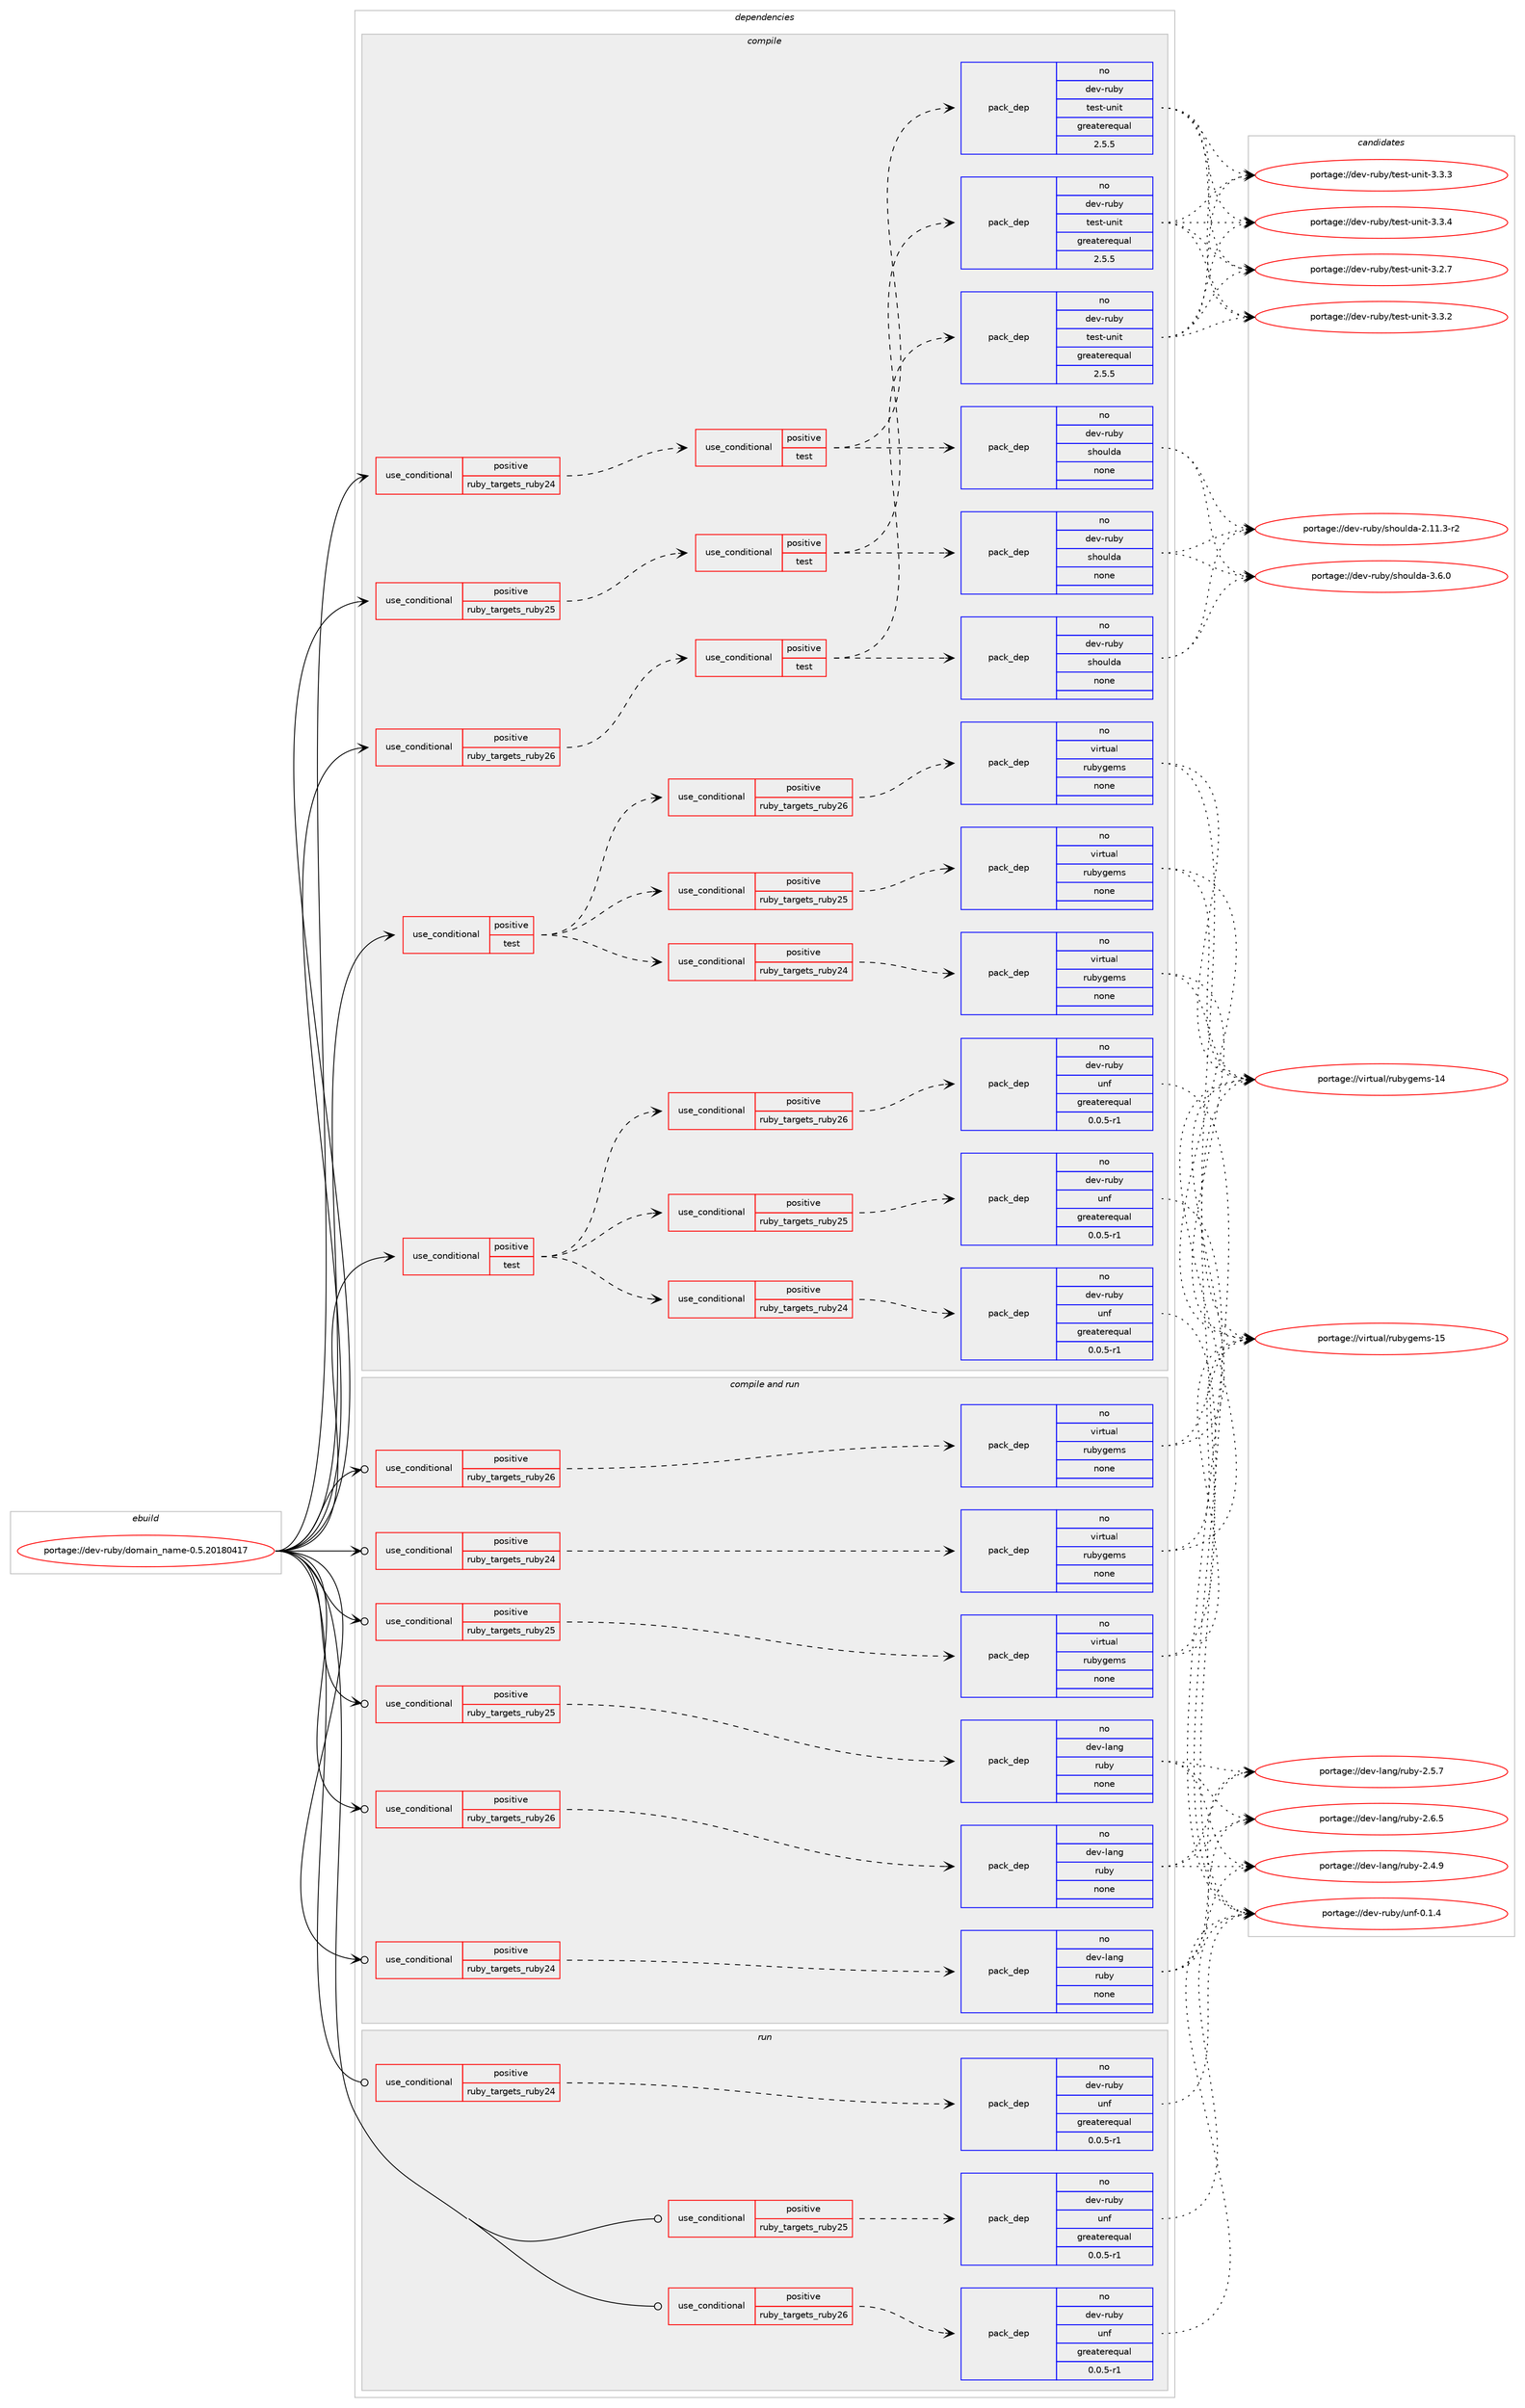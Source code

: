 digraph prolog {

# *************
# Graph options
# *************

newrank=true;
concentrate=true;
compound=true;
graph [rankdir=LR,fontname=Helvetica,fontsize=10,ranksep=1.5];#, ranksep=2.5, nodesep=0.2];
edge  [arrowhead=vee];
node  [fontname=Helvetica,fontsize=10];

# **********
# The ebuild
# **********

subgraph cluster_leftcol {
color=gray;
rank=same;
label=<<i>ebuild</i>>;
id [label="portage://dev-ruby/domain_name-0.5.20180417", color=red, width=4, href="../dev-ruby/domain_name-0.5.20180417.svg"];
}

# ****************
# The dependencies
# ****************

subgraph cluster_midcol {
color=gray;
label=<<i>dependencies</i>>;
subgraph cluster_compile {
fillcolor="#eeeeee";
style=filled;
label=<<i>compile</i>>;
subgraph cond50911 {
dependency218595 [label=<<TABLE BORDER="0" CELLBORDER="1" CELLSPACING="0" CELLPADDING="4"><TR><TD ROWSPAN="3" CELLPADDING="10">use_conditional</TD></TR><TR><TD>positive</TD></TR><TR><TD>ruby_targets_ruby24</TD></TR></TABLE>>, shape=none, color=red];
subgraph cond50912 {
dependency218596 [label=<<TABLE BORDER="0" CELLBORDER="1" CELLSPACING="0" CELLPADDING="4"><TR><TD ROWSPAN="3" CELLPADDING="10">use_conditional</TD></TR><TR><TD>positive</TD></TR><TR><TD>test</TD></TR></TABLE>>, shape=none, color=red];
subgraph pack164205 {
dependency218597 [label=<<TABLE BORDER="0" CELLBORDER="1" CELLSPACING="0" CELLPADDING="4" WIDTH="220"><TR><TD ROWSPAN="6" CELLPADDING="30">pack_dep</TD></TR><TR><TD WIDTH="110">no</TD></TR><TR><TD>dev-ruby</TD></TR><TR><TD>test-unit</TD></TR><TR><TD>greaterequal</TD></TR><TR><TD>2.5.5</TD></TR></TABLE>>, shape=none, color=blue];
}
dependency218596:e -> dependency218597:w [weight=20,style="dashed",arrowhead="vee"];
subgraph pack164206 {
dependency218598 [label=<<TABLE BORDER="0" CELLBORDER="1" CELLSPACING="0" CELLPADDING="4" WIDTH="220"><TR><TD ROWSPAN="6" CELLPADDING="30">pack_dep</TD></TR><TR><TD WIDTH="110">no</TD></TR><TR><TD>dev-ruby</TD></TR><TR><TD>shoulda</TD></TR><TR><TD>none</TD></TR><TR><TD></TD></TR></TABLE>>, shape=none, color=blue];
}
dependency218596:e -> dependency218598:w [weight=20,style="dashed",arrowhead="vee"];
}
dependency218595:e -> dependency218596:w [weight=20,style="dashed",arrowhead="vee"];
}
id:e -> dependency218595:w [weight=20,style="solid",arrowhead="vee"];
subgraph cond50913 {
dependency218599 [label=<<TABLE BORDER="0" CELLBORDER="1" CELLSPACING="0" CELLPADDING="4"><TR><TD ROWSPAN="3" CELLPADDING="10">use_conditional</TD></TR><TR><TD>positive</TD></TR><TR><TD>ruby_targets_ruby25</TD></TR></TABLE>>, shape=none, color=red];
subgraph cond50914 {
dependency218600 [label=<<TABLE BORDER="0" CELLBORDER="1" CELLSPACING="0" CELLPADDING="4"><TR><TD ROWSPAN="3" CELLPADDING="10">use_conditional</TD></TR><TR><TD>positive</TD></TR><TR><TD>test</TD></TR></TABLE>>, shape=none, color=red];
subgraph pack164207 {
dependency218601 [label=<<TABLE BORDER="0" CELLBORDER="1" CELLSPACING="0" CELLPADDING="4" WIDTH="220"><TR><TD ROWSPAN="6" CELLPADDING="30">pack_dep</TD></TR><TR><TD WIDTH="110">no</TD></TR><TR><TD>dev-ruby</TD></TR><TR><TD>test-unit</TD></TR><TR><TD>greaterequal</TD></TR><TR><TD>2.5.5</TD></TR></TABLE>>, shape=none, color=blue];
}
dependency218600:e -> dependency218601:w [weight=20,style="dashed",arrowhead="vee"];
subgraph pack164208 {
dependency218602 [label=<<TABLE BORDER="0" CELLBORDER="1" CELLSPACING="0" CELLPADDING="4" WIDTH="220"><TR><TD ROWSPAN="6" CELLPADDING="30">pack_dep</TD></TR><TR><TD WIDTH="110">no</TD></TR><TR><TD>dev-ruby</TD></TR><TR><TD>shoulda</TD></TR><TR><TD>none</TD></TR><TR><TD></TD></TR></TABLE>>, shape=none, color=blue];
}
dependency218600:e -> dependency218602:w [weight=20,style="dashed",arrowhead="vee"];
}
dependency218599:e -> dependency218600:w [weight=20,style="dashed",arrowhead="vee"];
}
id:e -> dependency218599:w [weight=20,style="solid",arrowhead="vee"];
subgraph cond50915 {
dependency218603 [label=<<TABLE BORDER="0" CELLBORDER="1" CELLSPACING="0" CELLPADDING="4"><TR><TD ROWSPAN="3" CELLPADDING="10">use_conditional</TD></TR><TR><TD>positive</TD></TR><TR><TD>ruby_targets_ruby26</TD></TR></TABLE>>, shape=none, color=red];
subgraph cond50916 {
dependency218604 [label=<<TABLE BORDER="0" CELLBORDER="1" CELLSPACING="0" CELLPADDING="4"><TR><TD ROWSPAN="3" CELLPADDING="10">use_conditional</TD></TR><TR><TD>positive</TD></TR><TR><TD>test</TD></TR></TABLE>>, shape=none, color=red];
subgraph pack164209 {
dependency218605 [label=<<TABLE BORDER="0" CELLBORDER="1" CELLSPACING="0" CELLPADDING="4" WIDTH="220"><TR><TD ROWSPAN="6" CELLPADDING="30">pack_dep</TD></TR><TR><TD WIDTH="110">no</TD></TR><TR><TD>dev-ruby</TD></TR><TR><TD>test-unit</TD></TR><TR><TD>greaterequal</TD></TR><TR><TD>2.5.5</TD></TR></TABLE>>, shape=none, color=blue];
}
dependency218604:e -> dependency218605:w [weight=20,style="dashed",arrowhead="vee"];
subgraph pack164210 {
dependency218606 [label=<<TABLE BORDER="0" CELLBORDER="1" CELLSPACING="0" CELLPADDING="4" WIDTH="220"><TR><TD ROWSPAN="6" CELLPADDING="30">pack_dep</TD></TR><TR><TD WIDTH="110">no</TD></TR><TR><TD>dev-ruby</TD></TR><TR><TD>shoulda</TD></TR><TR><TD>none</TD></TR><TR><TD></TD></TR></TABLE>>, shape=none, color=blue];
}
dependency218604:e -> dependency218606:w [weight=20,style="dashed",arrowhead="vee"];
}
dependency218603:e -> dependency218604:w [weight=20,style="dashed",arrowhead="vee"];
}
id:e -> dependency218603:w [weight=20,style="solid",arrowhead="vee"];
subgraph cond50917 {
dependency218607 [label=<<TABLE BORDER="0" CELLBORDER="1" CELLSPACING="0" CELLPADDING="4"><TR><TD ROWSPAN="3" CELLPADDING="10">use_conditional</TD></TR><TR><TD>positive</TD></TR><TR><TD>test</TD></TR></TABLE>>, shape=none, color=red];
subgraph cond50918 {
dependency218608 [label=<<TABLE BORDER="0" CELLBORDER="1" CELLSPACING="0" CELLPADDING="4"><TR><TD ROWSPAN="3" CELLPADDING="10">use_conditional</TD></TR><TR><TD>positive</TD></TR><TR><TD>ruby_targets_ruby24</TD></TR></TABLE>>, shape=none, color=red];
subgraph pack164211 {
dependency218609 [label=<<TABLE BORDER="0" CELLBORDER="1" CELLSPACING="0" CELLPADDING="4" WIDTH="220"><TR><TD ROWSPAN="6" CELLPADDING="30">pack_dep</TD></TR><TR><TD WIDTH="110">no</TD></TR><TR><TD>dev-ruby</TD></TR><TR><TD>unf</TD></TR><TR><TD>greaterequal</TD></TR><TR><TD>0.0.5-r1</TD></TR></TABLE>>, shape=none, color=blue];
}
dependency218608:e -> dependency218609:w [weight=20,style="dashed",arrowhead="vee"];
}
dependency218607:e -> dependency218608:w [weight=20,style="dashed",arrowhead="vee"];
subgraph cond50919 {
dependency218610 [label=<<TABLE BORDER="0" CELLBORDER="1" CELLSPACING="0" CELLPADDING="4"><TR><TD ROWSPAN="3" CELLPADDING="10">use_conditional</TD></TR><TR><TD>positive</TD></TR><TR><TD>ruby_targets_ruby25</TD></TR></TABLE>>, shape=none, color=red];
subgraph pack164212 {
dependency218611 [label=<<TABLE BORDER="0" CELLBORDER="1" CELLSPACING="0" CELLPADDING="4" WIDTH="220"><TR><TD ROWSPAN="6" CELLPADDING="30">pack_dep</TD></TR><TR><TD WIDTH="110">no</TD></TR><TR><TD>dev-ruby</TD></TR><TR><TD>unf</TD></TR><TR><TD>greaterequal</TD></TR><TR><TD>0.0.5-r1</TD></TR></TABLE>>, shape=none, color=blue];
}
dependency218610:e -> dependency218611:w [weight=20,style="dashed",arrowhead="vee"];
}
dependency218607:e -> dependency218610:w [weight=20,style="dashed",arrowhead="vee"];
subgraph cond50920 {
dependency218612 [label=<<TABLE BORDER="0" CELLBORDER="1" CELLSPACING="0" CELLPADDING="4"><TR><TD ROWSPAN="3" CELLPADDING="10">use_conditional</TD></TR><TR><TD>positive</TD></TR><TR><TD>ruby_targets_ruby26</TD></TR></TABLE>>, shape=none, color=red];
subgraph pack164213 {
dependency218613 [label=<<TABLE BORDER="0" CELLBORDER="1" CELLSPACING="0" CELLPADDING="4" WIDTH="220"><TR><TD ROWSPAN="6" CELLPADDING="30">pack_dep</TD></TR><TR><TD WIDTH="110">no</TD></TR><TR><TD>dev-ruby</TD></TR><TR><TD>unf</TD></TR><TR><TD>greaterequal</TD></TR><TR><TD>0.0.5-r1</TD></TR></TABLE>>, shape=none, color=blue];
}
dependency218612:e -> dependency218613:w [weight=20,style="dashed",arrowhead="vee"];
}
dependency218607:e -> dependency218612:w [weight=20,style="dashed",arrowhead="vee"];
}
id:e -> dependency218607:w [weight=20,style="solid",arrowhead="vee"];
subgraph cond50921 {
dependency218614 [label=<<TABLE BORDER="0" CELLBORDER="1" CELLSPACING="0" CELLPADDING="4"><TR><TD ROWSPAN="3" CELLPADDING="10">use_conditional</TD></TR><TR><TD>positive</TD></TR><TR><TD>test</TD></TR></TABLE>>, shape=none, color=red];
subgraph cond50922 {
dependency218615 [label=<<TABLE BORDER="0" CELLBORDER="1" CELLSPACING="0" CELLPADDING="4"><TR><TD ROWSPAN="3" CELLPADDING="10">use_conditional</TD></TR><TR><TD>positive</TD></TR><TR><TD>ruby_targets_ruby24</TD></TR></TABLE>>, shape=none, color=red];
subgraph pack164214 {
dependency218616 [label=<<TABLE BORDER="0" CELLBORDER="1" CELLSPACING="0" CELLPADDING="4" WIDTH="220"><TR><TD ROWSPAN="6" CELLPADDING="30">pack_dep</TD></TR><TR><TD WIDTH="110">no</TD></TR><TR><TD>virtual</TD></TR><TR><TD>rubygems</TD></TR><TR><TD>none</TD></TR><TR><TD></TD></TR></TABLE>>, shape=none, color=blue];
}
dependency218615:e -> dependency218616:w [weight=20,style="dashed",arrowhead="vee"];
}
dependency218614:e -> dependency218615:w [weight=20,style="dashed",arrowhead="vee"];
subgraph cond50923 {
dependency218617 [label=<<TABLE BORDER="0" CELLBORDER="1" CELLSPACING="0" CELLPADDING="4"><TR><TD ROWSPAN="3" CELLPADDING="10">use_conditional</TD></TR><TR><TD>positive</TD></TR><TR><TD>ruby_targets_ruby25</TD></TR></TABLE>>, shape=none, color=red];
subgraph pack164215 {
dependency218618 [label=<<TABLE BORDER="0" CELLBORDER="1" CELLSPACING="0" CELLPADDING="4" WIDTH="220"><TR><TD ROWSPAN="6" CELLPADDING="30">pack_dep</TD></TR><TR><TD WIDTH="110">no</TD></TR><TR><TD>virtual</TD></TR><TR><TD>rubygems</TD></TR><TR><TD>none</TD></TR><TR><TD></TD></TR></TABLE>>, shape=none, color=blue];
}
dependency218617:e -> dependency218618:w [weight=20,style="dashed",arrowhead="vee"];
}
dependency218614:e -> dependency218617:w [weight=20,style="dashed",arrowhead="vee"];
subgraph cond50924 {
dependency218619 [label=<<TABLE BORDER="0" CELLBORDER="1" CELLSPACING="0" CELLPADDING="4"><TR><TD ROWSPAN="3" CELLPADDING="10">use_conditional</TD></TR><TR><TD>positive</TD></TR><TR><TD>ruby_targets_ruby26</TD></TR></TABLE>>, shape=none, color=red];
subgraph pack164216 {
dependency218620 [label=<<TABLE BORDER="0" CELLBORDER="1" CELLSPACING="0" CELLPADDING="4" WIDTH="220"><TR><TD ROWSPAN="6" CELLPADDING="30">pack_dep</TD></TR><TR><TD WIDTH="110">no</TD></TR><TR><TD>virtual</TD></TR><TR><TD>rubygems</TD></TR><TR><TD>none</TD></TR><TR><TD></TD></TR></TABLE>>, shape=none, color=blue];
}
dependency218619:e -> dependency218620:w [weight=20,style="dashed",arrowhead="vee"];
}
dependency218614:e -> dependency218619:w [weight=20,style="dashed",arrowhead="vee"];
}
id:e -> dependency218614:w [weight=20,style="solid",arrowhead="vee"];
}
subgraph cluster_compileandrun {
fillcolor="#eeeeee";
style=filled;
label=<<i>compile and run</i>>;
subgraph cond50925 {
dependency218621 [label=<<TABLE BORDER="0" CELLBORDER="1" CELLSPACING="0" CELLPADDING="4"><TR><TD ROWSPAN="3" CELLPADDING="10">use_conditional</TD></TR><TR><TD>positive</TD></TR><TR><TD>ruby_targets_ruby24</TD></TR></TABLE>>, shape=none, color=red];
subgraph pack164217 {
dependency218622 [label=<<TABLE BORDER="0" CELLBORDER="1" CELLSPACING="0" CELLPADDING="4" WIDTH="220"><TR><TD ROWSPAN="6" CELLPADDING="30">pack_dep</TD></TR><TR><TD WIDTH="110">no</TD></TR><TR><TD>dev-lang</TD></TR><TR><TD>ruby</TD></TR><TR><TD>none</TD></TR><TR><TD></TD></TR></TABLE>>, shape=none, color=blue];
}
dependency218621:e -> dependency218622:w [weight=20,style="dashed",arrowhead="vee"];
}
id:e -> dependency218621:w [weight=20,style="solid",arrowhead="odotvee"];
subgraph cond50926 {
dependency218623 [label=<<TABLE BORDER="0" CELLBORDER="1" CELLSPACING="0" CELLPADDING="4"><TR><TD ROWSPAN="3" CELLPADDING="10">use_conditional</TD></TR><TR><TD>positive</TD></TR><TR><TD>ruby_targets_ruby24</TD></TR></TABLE>>, shape=none, color=red];
subgraph pack164218 {
dependency218624 [label=<<TABLE BORDER="0" CELLBORDER="1" CELLSPACING="0" CELLPADDING="4" WIDTH="220"><TR><TD ROWSPAN="6" CELLPADDING="30">pack_dep</TD></TR><TR><TD WIDTH="110">no</TD></TR><TR><TD>virtual</TD></TR><TR><TD>rubygems</TD></TR><TR><TD>none</TD></TR><TR><TD></TD></TR></TABLE>>, shape=none, color=blue];
}
dependency218623:e -> dependency218624:w [weight=20,style="dashed",arrowhead="vee"];
}
id:e -> dependency218623:w [weight=20,style="solid",arrowhead="odotvee"];
subgraph cond50927 {
dependency218625 [label=<<TABLE BORDER="0" CELLBORDER="1" CELLSPACING="0" CELLPADDING="4"><TR><TD ROWSPAN="3" CELLPADDING="10">use_conditional</TD></TR><TR><TD>positive</TD></TR><TR><TD>ruby_targets_ruby25</TD></TR></TABLE>>, shape=none, color=red];
subgraph pack164219 {
dependency218626 [label=<<TABLE BORDER="0" CELLBORDER="1" CELLSPACING="0" CELLPADDING="4" WIDTH="220"><TR><TD ROWSPAN="6" CELLPADDING="30">pack_dep</TD></TR><TR><TD WIDTH="110">no</TD></TR><TR><TD>dev-lang</TD></TR><TR><TD>ruby</TD></TR><TR><TD>none</TD></TR><TR><TD></TD></TR></TABLE>>, shape=none, color=blue];
}
dependency218625:e -> dependency218626:w [weight=20,style="dashed",arrowhead="vee"];
}
id:e -> dependency218625:w [weight=20,style="solid",arrowhead="odotvee"];
subgraph cond50928 {
dependency218627 [label=<<TABLE BORDER="0" CELLBORDER="1" CELLSPACING="0" CELLPADDING="4"><TR><TD ROWSPAN="3" CELLPADDING="10">use_conditional</TD></TR><TR><TD>positive</TD></TR><TR><TD>ruby_targets_ruby25</TD></TR></TABLE>>, shape=none, color=red];
subgraph pack164220 {
dependency218628 [label=<<TABLE BORDER="0" CELLBORDER="1" CELLSPACING="0" CELLPADDING="4" WIDTH="220"><TR><TD ROWSPAN="6" CELLPADDING="30">pack_dep</TD></TR><TR><TD WIDTH="110">no</TD></TR><TR><TD>virtual</TD></TR><TR><TD>rubygems</TD></TR><TR><TD>none</TD></TR><TR><TD></TD></TR></TABLE>>, shape=none, color=blue];
}
dependency218627:e -> dependency218628:w [weight=20,style="dashed",arrowhead="vee"];
}
id:e -> dependency218627:w [weight=20,style="solid",arrowhead="odotvee"];
subgraph cond50929 {
dependency218629 [label=<<TABLE BORDER="0" CELLBORDER="1" CELLSPACING="0" CELLPADDING="4"><TR><TD ROWSPAN="3" CELLPADDING="10">use_conditional</TD></TR><TR><TD>positive</TD></TR><TR><TD>ruby_targets_ruby26</TD></TR></TABLE>>, shape=none, color=red];
subgraph pack164221 {
dependency218630 [label=<<TABLE BORDER="0" CELLBORDER="1" CELLSPACING="0" CELLPADDING="4" WIDTH="220"><TR><TD ROWSPAN="6" CELLPADDING="30">pack_dep</TD></TR><TR><TD WIDTH="110">no</TD></TR><TR><TD>dev-lang</TD></TR><TR><TD>ruby</TD></TR><TR><TD>none</TD></TR><TR><TD></TD></TR></TABLE>>, shape=none, color=blue];
}
dependency218629:e -> dependency218630:w [weight=20,style="dashed",arrowhead="vee"];
}
id:e -> dependency218629:w [weight=20,style="solid",arrowhead="odotvee"];
subgraph cond50930 {
dependency218631 [label=<<TABLE BORDER="0" CELLBORDER="1" CELLSPACING="0" CELLPADDING="4"><TR><TD ROWSPAN="3" CELLPADDING="10">use_conditional</TD></TR><TR><TD>positive</TD></TR><TR><TD>ruby_targets_ruby26</TD></TR></TABLE>>, shape=none, color=red];
subgraph pack164222 {
dependency218632 [label=<<TABLE BORDER="0" CELLBORDER="1" CELLSPACING="0" CELLPADDING="4" WIDTH="220"><TR><TD ROWSPAN="6" CELLPADDING="30">pack_dep</TD></TR><TR><TD WIDTH="110">no</TD></TR><TR><TD>virtual</TD></TR><TR><TD>rubygems</TD></TR><TR><TD>none</TD></TR><TR><TD></TD></TR></TABLE>>, shape=none, color=blue];
}
dependency218631:e -> dependency218632:w [weight=20,style="dashed",arrowhead="vee"];
}
id:e -> dependency218631:w [weight=20,style="solid",arrowhead="odotvee"];
}
subgraph cluster_run {
fillcolor="#eeeeee";
style=filled;
label=<<i>run</i>>;
subgraph cond50931 {
dependency218633 [label=<<TABLE BORDER="0" CELLBORDER="1" CELLSPACING="0" CELLPADDING="4"><TR><TD ROWSPAN="3" CELLPADDING="10">use_conditional</TD></TR><TR><TD>positive</TD></TR><TR><TD>ruby_targets_ruby24</TD></TR></TABLE>>, shape=none, color=red];
subgraph pack164223 {
dependency218634 [label=<<TABLE BORDER="0" CELLBORDER="1" CELLSPACING="0" CELLPADDING="4" WIDTH="220"><TR><TD ROWSPAN="6" CELLPADDING="30">pack_dep</TD></TR><TR><TD WIDTH="110">no</TD></TR><TR><TD>dev-ruby</TD></TR><TR><TD>unf</TD></TR><TR><TD>greaterequal</TD></TR><TR><TD>0.0.5-r1</TD></TR></TABLE>>, shape=none, color=blue];
}
dependency218633:e -> dependency218634:w [weight=20,style="dashed",arrowhead="vee"];
}
id:e -> dependency218633:w [weight=20,style="solid",arrowhead="odot"];
subgraph cond50932 {
dependency218635 [label=<<TABLE BORDER="0" CELLBORDER="1" CELLSPACING="0" CELLPADDING="4"><TR><TD ROWSPAN="3" CELLPADDING="10">use_conditional</TD></TR><TR><TD>positive</TD></TR><TR><TD>ruby_targets_ruby25</TD></TR></TABLE>>, shape=none, color=red];
subgraph pack164224 {
dependency218636 [label=<<TABLE BORDER="0" CELLBORDER="1" CELLSPACING="0" CELLPADDING="4" WIDTH="220"><TR><TD ROWSPAN="6" CELLPADDING="30">pack_dep</TD></TR><TR><TD WIDTH="110">no</TD></TR><TR><TD>dev-ruby</TD></TR><TR><TD>unf</TD></TR><TR><TD>greaterequal</TD></TR><TR><TD>0.0.5-r1</TD></TR></TABLE>>, shape=none, color=blue];
}
dependency218635:e -> dependency218636:w [weight=20,style="dashed",arrowhead="vee"];
}
id:e -> dependency218635:w [weight=20,style="solid",arrowhead="odot"];
subgraph cond50933 {
dependency218637 [label=<<TABLE BORDER="0" CELLBORDER="1" CELLSPACING="0" CELLPADDING="4"><TR><TD ROWSPAN="3" CELLPADDING="10">use_conditional</TD></TR><TR><TD>positive</TD></TR><TR><TD>ruby_targets_ruby26</TD></TR></TABLE>>, shape=none, color=red];
subgraph pack164225 {
dependency218638 [label=<<TABLE BORDER="0" CELLBORDER="1" CELLSPACING="0" CELLPADDING="4" WIDTH="220"><TR><TD ROWSPAN="6" CELLPADDING="30">pack_dep</TD></TR><TR><TD WIDTH="110">no</TD></TR><TR><TD>dev-ruby</TD></TR><TR><TD>unf</TD></TR><TR><TD>greaterequal</TD></TR><TR><TD>0.0.5-r1</TD></TR></TABLE>>, shape=none, color=blue];
}
dependency218637:e -> dependency218638:w [weight=20,style="dashed",arrowhead="vee"];
}
id:e -> dependency218637:w [weight=20,style="solid",arrowhead="odot"];
}
}

# **************
# The candidates
# **************

subgraph cluster_choices {
rank=same;
color=gray;
label=<<i>candidates</i>>;

subgraph choice164205 {
color=black;
nodesep=1;
choiceportage10010111845114117981214711610111511645117110105116455146504655 [label="portage://dev-ruby/test-unit-3.2.7", color=red, width=4,href="../dev-ruby/test-unit-3.2.7.svg"];
choiceportage10010111845114117981214711610111511645117110105116455146514650 [label="portage://dev-ruby/test-unit-3.3.2", color=red, width=4,href="../dev-ruby/test-unit-3.3.2.svg"];
choiceportage10010111845114117981214711610111511645117110105116455146514651 [label="portage://dev-ruby/test-unit-3.3.3", color=red, width=4,href="../dev-ruby/test-unit-3.3.3.svg"];
choiceportage10010111845114117981214711610111511645117110105116455146514652 [label="portage://dev-ruby/test-unit-3.3.4", color=red, width=4,href="../dev-ruby/test-unit-3.3.4.svg"];
dependency218597:e -> choiceportage10010111845114117981214711610111511645117110105116455146504655:w [style=dotted,weight="100"];
dependency218597:e -> choiceportage10010111845114117981214711610111511645117110105116455146514650:w [style=dotted,weight="100"];
dependency218597:e -> choiceportage10010111845114117981214711610111511645117110105116455146514651:w [style=dotted,weight="100"];
dependency218597:e -> choiceportage10010111845114117981214711610111511645117110105116455146514652:w [style=dotted,weight="100"];
}
subgraph choice164206 {
color=black;
nodesep=1;
choiceportage10010111845114117981214711510411111710810097455046494946514511450 [label="portage://dev-ruby/shoulda-2.11.3-r2", color=red, width=4,href="../dev-ruby/shoulda-2.11.3-r2.svg"];
choiceportage10010111845114117981214711510411111710810097455146544648 [label="portage://dev-ruby/shoulda-3.6.0", color=red, width=4,href="../dev-ruby/shoulda-3.6.0.svg"];
dependency218598:e -> choiceportage10010111845114117981214711510411111710810097455046494946514511450:w [style=dotted,weight="100"];
dependency218598:e -> choiceportage10010111845114117981214711510411111710810097455146544648:w [style=dotted,weight="100"];
}
subgraph choice164207 {
color=black;
nodesep=1;
choiceportage10010111845114117981214711610111511645117110105116455146504655 [label="portage://dev-ruby/test-unit-3.2.7", color=red, width=4,href="../dev-ruby/test-unit-3.2.7.svg"];
choiceportage10010111845114117981214711610111511645117110105116455146514650 [label="portage://dev-ruby/test-unit-3.3.2", color=red, width=4,href="../dev-ruby/test-unit-3.3.2.svg"];
choiceportage10010111845114117981214711610111511645117110105116455146514651 [label="portage://dev-ruby/test-unit-3.3.3", color=red, width=4,href="../dev-ruby/test-unit-3.3.3.svg"];
choiceportage10010111845114117981214711610111511645117110105116455146514652 [label="portage://dev-ruby/test-unit-3.3.4", color=red, width=4,href="../dev-ruby/test-unit-3.3.4.svg"];
dependency218601:e -> choiceportage10010111845114117981214711610111511645117110105116455146504655:w [style=dotted,weight="100"];
dependency218601:e -> choiceportage10010111845114117981214711610111511645117110105116455146514650:w [style=dotted,weight="100"];
dependency218601:e -> choiceportage10010111845114117981214711610111511645117110105116455146514651:w [style=dotted,weight="100"];
dependency218601:e -> choiceportage10010111845114117981214711610111511645117110105116455146514652:w [style=dotted,weight="100"];
}
subgraph choice164208 {
color=black;
nodesep=1;
choiceportage10010111845114117981214711510411111710810097455046494946514511450 [label="portage://dev-ruby/shoulda-2.11.3-r2", color=red, width=4,href="../dev-ruby/shoulda-2.11.3-r2.svg"];
choiceportage10010111845114117981214711510411111710810097455146544648 [label="portage://dev-ruby/shoulda-3.6.0", color=red, width=4,href="../dev-ruby/shoulda-3.6.0.svg"];
dependency218602:e -> choiceportage10010111845114117981214711510411111710810097455046494946514511450:w [style=dotted,weight="100"];
dependency218602:e -> choiceportage10010111845114117981214711510411111710810097455146544648:w [style=dotted,weight="100"];
}
subgraph choice164209 {
color=black;
nodesep=1;
choiceportage10010111845114117981214711610111511645117110105116455146504655 [label="portage://dev-ruby/test-unit-3.2.7", color=red, width=4,href="../dev-ruby/test-unit-3.2.7.svg"];
choiceportage10010111845114117981214711610111511645117110105116455146514650 [label="portage://dev-ruby/test-unit-3.3.2", color=red, width=4,href="../dev-ruby/test-unit-3.3.2.svg"];
choiceportage10010111845114117981214711610111511645117110105116455146514651 [label="portage://dev-ruby/test-unit-3.3.3", color=red, width=4,href="../dev-ruby/test-unit-3.3.3.svg"];
choiceportage10010111845114117981214711610111511645117110105116455146514652 [label="portage://dev-ruby/test-unit-3.3.4", color=red, width=4,href="../dev-ruby/test-unit-3.3.4.svg"];
dependency218605:e -> choiceportage10010111845114117981214711610111511645117110105116455146504655:w [style=dotted,weight="100"];
dependency218605:e -> choiceportage10010111845114117981214711610111511645117110105116455146514650:w [style=dotted,weight="100"];
dependency218605:e -> choiceportage10010111845114117981214711610111511645117110105116455146514651:w [style=dotted,weight="100"];
dependency218605:e -> choiceportage10010111845114117981214711610111511645117110105116455146514652:w [style=dotted,weight="100"];
}
subgraph choice164210 {
color=black;
nodesep=1;
choiceportage10010111845114117981214711510411111710810097455046494946514511450 [label="portage://dev-ruby/shoulda-2.11.3-r2", color=red, width=4,href="../dev-ruby/shoulda-2.11.3-r2.svg"];
choiceportage10010111845114117981214711510411111710810097455146544648 [label="portage://dev-ruby/shoulda-3.6.0", color=red, width=4,href="../dev-ruby/shoulda-3.6.0.svg"];
dependency218606:e -> choiceportage10010111845114117981214711510411111710810097455046494946514511450:w [style=dotted,weight="100"];
dependency218606:e -> choiceportage10010111845114117981214711510411111710810097455146544648:w [style=dotted,weight="100"];
}
subgraph choice164211 {
color=black;
nodesep=1;
choiceportage100101118451141179812147117110102454846494652 [label="portage://dev-ruby/unf-0.1.4", color=red, width=4,href="../dev-ruby/unf-0.1.4.svg"];
dependency218609:e -> choiceportage100101118451141179812147117110102454846494652:w [style=dotted,weight="100"];
}
subgraph choice164212 {
color=black;
nodesep=1;
choiceportage100101118451141179812147117110102454846494652 [label="portage://dev-ruby/unf-0.1.4", color=red, width=4,href="../dev-ruby/unf-0.1.4.svg"];
dependency218611:e -> choiceportage100101118451141179812147117110102454846494652:w [style=dotted,weight="100"];
}
subgraph choice164213 {
color=black;
nodesep=1;
choiceportage100101118451141179812147117110102454846494652 [label="portage://dev-ruby/unf-0.1.4", color=red, width=4,href="../dev-ruby/unf-0.1.4.svg"];
dependency218613:e -> choiceportage100101118451141179812147117110102454846494652:w [style=dotted,weight="100"];
}
subgraph choice164214 {
color=black;
nodesep=1;
choiceportage118105114116117971084711411798121103101109115454952 [label="portage://virtual/rubygems-14", color=red, width=4,href="../virtual/rubygems-14.svg"];
choiceportage118105114116117971084711411798121103101109115454953 [label="portage://virtual/rubygems-15", color=red, width=4,href="../virtual/rubygems-15.svg"];
dependency218616:e -> choiceportage118105114116117971084711411798121103101109115454952:w [style=dotted,weight="100"];
dependency218616:e -> choiceportage118105114116117971084711411798121103101109115454953:w [style=dotted,weight="100"];
}
subgraph choice164215 {
color=black;
nodesep=1;
choiceportage118105114116117971084711411798121103101109115454952 [label="portage://virtual/rubygems-14", color=red, width=4,href="../virtual/rubygems-14.svg"];
choiceportage118105114116117971084711411798121103101109115454953 [label="portage://virtual/rubygems-15", color=red, width=4,href="../virtual/rubygems-15.svg"];
dependency218618:e -> choiceportage118105114116117971084711411798121103101109115454952:w [style=dotted,weight="100"];
dependency218618:e -> choiceportage118105114116117971084711411798121103101109115454953:w [style=dotted,weight="100"];
}
subgraph choice164216 {
color=black;
nodesep=1;
choiceportage118105114116117971084711411798121103101109115454952 [label="portage://virtual/rubygems-14", color=red, width=4,href="../virtual/rubygems-14.svg"];
choiceportage118105114116117971084711411798121103101109115454953 [label="portage://virtual/rubygems-15", color=red, width=4,href="../virtual/rubygems-15.svg"];
dependency218620:e -> choiceportage118105114116117971084711411798121103101109115454952:w [style=dotted,weight="100"];
dependency218620:e -> choiceportage118105114116117971084711411798121103101109115454953:w [style=dotted,weight="100"];
}
subgraph choice164217 {
color=black;
nodesep=1;
choiceportage10010111845108971101034711411798121455046524657 [label="portage://dev-lang/ruby-2.4.9", color=red, width=4,href="../dev-lang/ruby-2.4.9.svg"];
choiceportage10010111845108971101034711411798121455046534655 [label="portage://dev-lang/ruby-2.5.7", color=red, width=4,href="../dev-lang/ruby-2.5.7.svg"];
choiceportage10010111845108971101034711411798121455046544653 [label="portage://dev-lang/ruby-2.6.5", color=red, width=4,href="../dev-lang/ruby-2.6.5.svg"];
dependency218622:e -> choiceportage10010111845108971101034711411798121455046524657:w [style=dotted,weight="100"];
dependency218622:e -> choiceportage10010111845108971101034711411798121455046534655:w [style=dotted,weight="100"];
dependency218622:e -> choiceportage10010111845108971101034711411798121455046544653:w [style=dotted,weight="100"];
}
subgraph choice164218 {
color=black;
nodesep=1;
choiceportage118105114116117971084711411798121103101109115454952 [label="portage://virtual/rubygems-14", color=red, width=4,href="../virtual/rubygems-14.svg"];
choiceportage118105114116117971084711411798121103101109115454953 [label="portage://virtual/rubygems-15", color=red, width=4,href="../virtual/rubygems-15.svg"];
dependency218624:e -> choiceportage118105114116117971084711411798121103101109115454952:w [style=dotted,weight="100"];
dependency218624:e -> choiceportage118105114116117971084711411798121103101109115454953:w [style=dotted,weight="100"];
}
subgraph choice164219 {
color=black;
nodesep=1;
choiceportage10010111845108971101034711411798121455046524657 [label="portage://dev-lang/ruby-2.4.9", color=red, width=4,href="../dev-lang/ruby-2.4.9.svg"];
choiceportage10010111845108971101034711411798121455046534655 [label="portage://dev-lang/ruby-2.5.7", color=red, width=4,href="../dev-lang/ruby-2.5.7.svg"];
choiceportage10010111845108971101034711411798121455046544653 [label="portage://dev-lang/ruby-2.6.5", color=red, width=4,href="../dev-lang/ruby-2.6.5.svg"];
dependency218626:e -> choiceportage10010111845108971101034711411798121455046524657:w [style=dotted,weight="100"];
dependency218626:e -> choiceportage10010111845108971101034711411798121455046534655:w [style=dotted,weight="100"];
dependency218626:e -> choiceportage10010111845108971101034711411798121455046544653:w [style=dotted,weight="100"];
}
subgraph choice164220 {
color=black;
nodesep=1;
choiceportage118105114116117971084711411798121103101109115454952 [label="portage://virtual/rubygems-14", color=red, width=4,href="../virtual/rubygems-14.svg"];
choiceportage118105114116117971084711411798121103101109115454953 [label="portage://virtual/rubygems-15", color=red, width=4,href="../virtual/rubygems-15.svg"];
dependency218628:e -> choiceportage118105114116117971084711411798121103101109115454952:w [style=dotted,weight="100"];
dependency218628:e -> choiceportage118105114116117971084711411798121103101109115454953:w [style=dotted,weight="100"];
}
subgraph choice164221 {
color=black;
nodesep=1;
choiceportage10010111845108971101034711411798121455046524657 [label="portage://dev-lang/ruby-2.4.9", color=red, width=4,href="../dev-lang/ruby-2.4.9.svg"];
choiceportage10010111845108971101034711411798121455046534655 [label="portage://dev-lang/ruby-2.5.7", color=red, width=4,href="../dev-lang/ruby-2.5.7.svg"];
choiceportage10010111845108971101034711411798121455046544653 [label="portage://dev-lang/ruby-2.6.5", color=red, width=4,href="../dev-lang/ruby-2.6.5.svg"];
dependency218630:e -> choiceportage10010111845108971101034711411798121455046524657:w [style=dotted,weight="100"];
dependency218630:e -> choiceportage10010111845108971101034711411798121455046534655:w [style=dotted,weight="100"];
dependency218630:e -> choiceportage10010111845108971101034711411798121455046544653:w [style=dotted,weight="100"];
}
subgraph choice164222 {
color=black;
nodesep=1;
choiceportage118105114116117971084711411798121103101109115454952 [label="portage://virtual/rubygems-14", color=red, width=4,href="../virtual/rubygems-14.svg"];
choiceportage118105114116117971084711411798121103101109115454953 [label="portage://virtual/rubygems-15", color=red, width=4,href="../virtual/rubygems-15.svg"];
dependency218632:e -> choiceportage118105114116117971084711411798121103101109115454952:w [style=dotted,weight="100"];
dependency218632:e -> choiceportage118105114116117971084711411798121103101109115454953:w [style=dotted,weight="100"];
}
subgraph choice164223 {
color=black;
nodesep=1;
choiceportage100101118451141179812147117110102454846494652 [label="portage://dev-ruby/unf-0.1.4", color=red, width=4,href="../dev-ruby/unf-0.1.4.svg"];
dependency218634:e -> choiceportage100101118451141179812147117110102454846494652:w [style=dotted,weight="100"];
}
subgraph choice164224 {
color=black;
nodesep=1;
choiceportage100101118451141179812147117110102454846494652 [label="portage://dev-ruby/unf-0.1.4", color=red, width=4,href="../dev-ruby/unf-0.1.4.svg"];
dependency218636:e -> choiceportage100101118451141179812147117110102454846494652:w [style=dotted,weight="100"];
}
subgraph choice164225 {
color=black;
nodesep=1;
choiceportage100101118451141179812147117110102454846494652 [label="portage://dev-ruby/unf-0.1.4", color=red, width=4,href="../dev-ruby/unf-0.1.4.svg"];
dependency218638:e -> choiceportage100101118451141179812147117110102454846494652:w [style=dotted,weight="100"];
}
}

}
